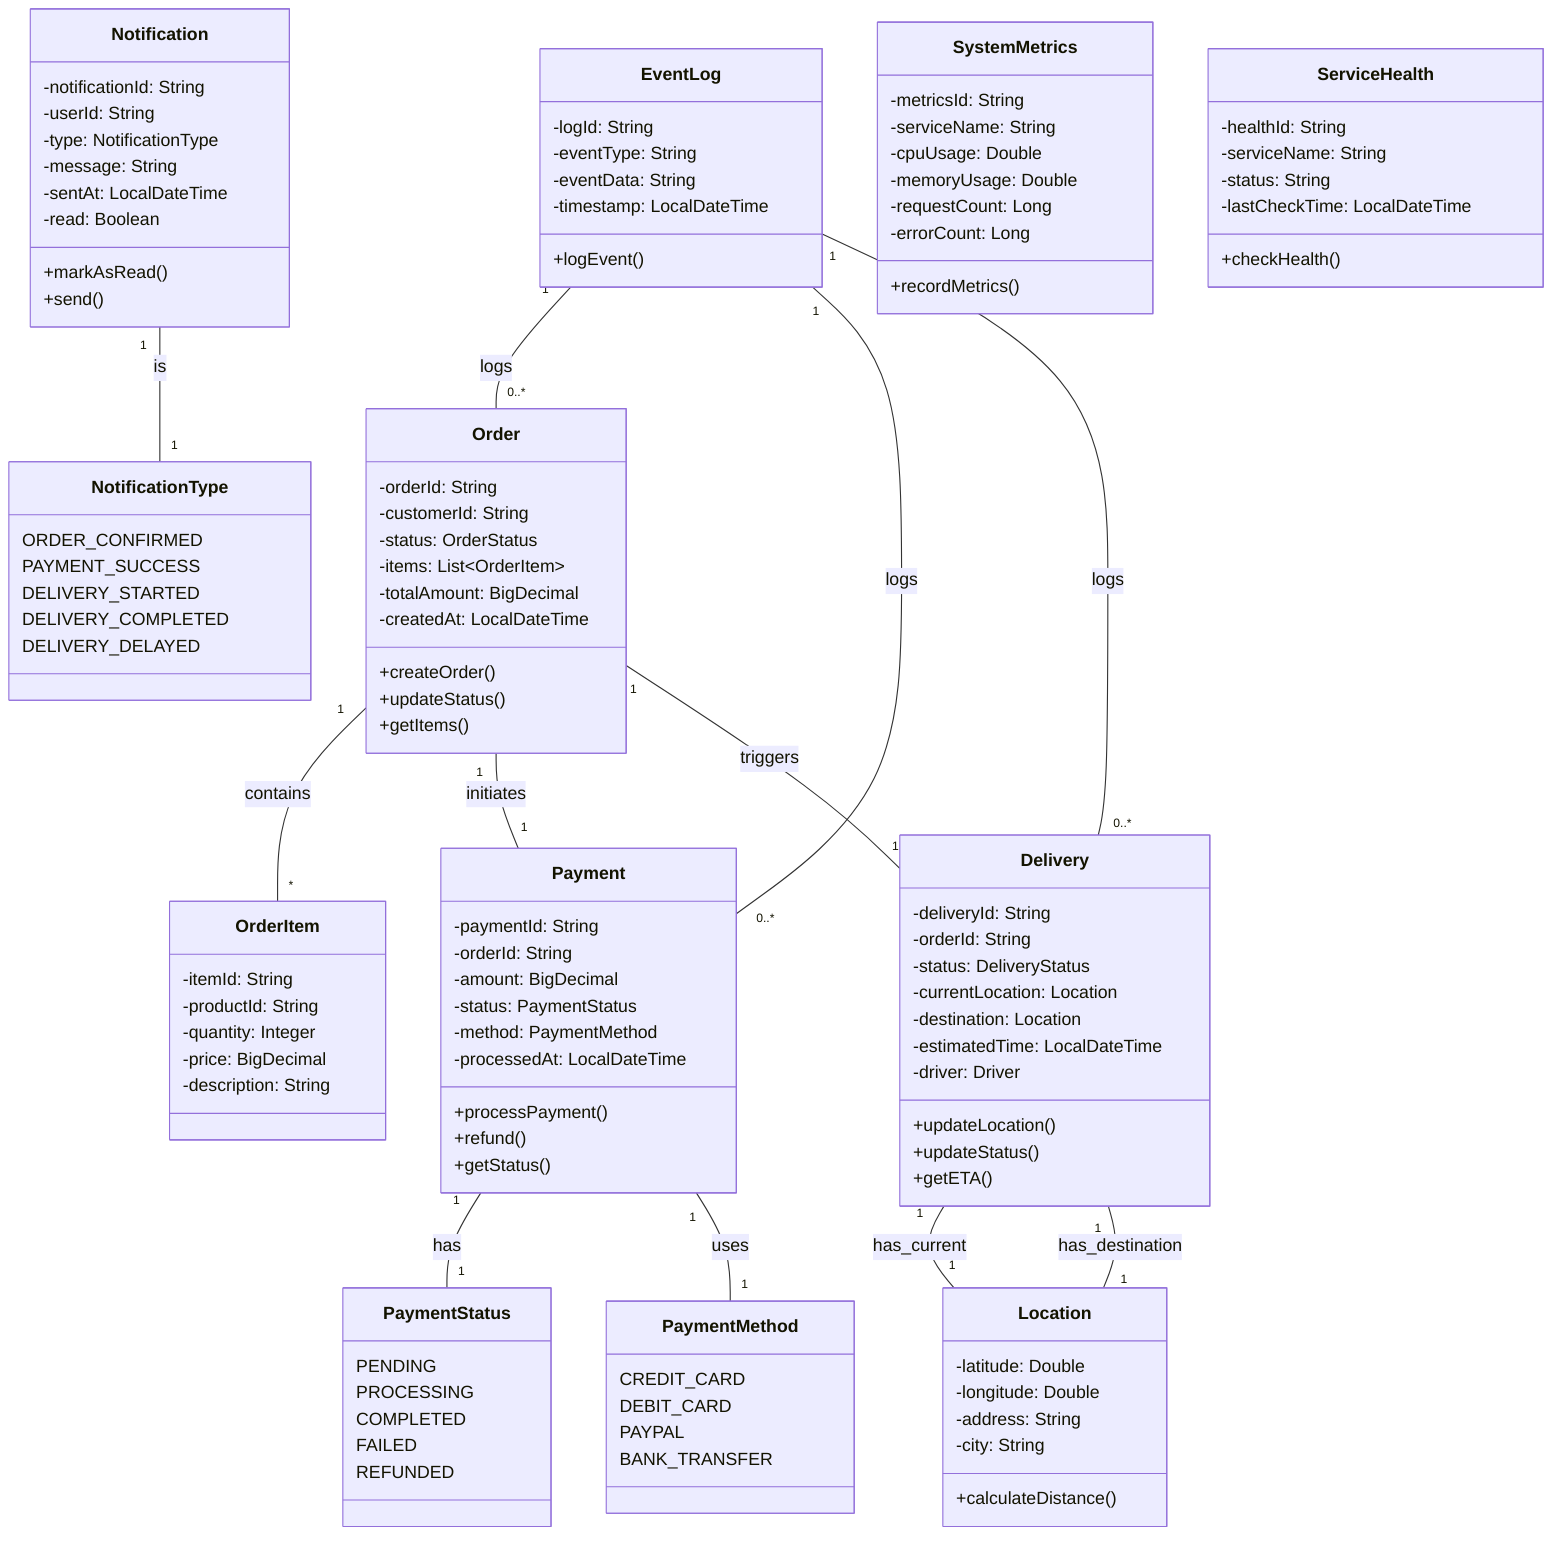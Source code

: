 classDiagram
    class Order {
        -orderId: String
        -customerId: String
        -status: OrderStatus
        -items: List~OrderItem~
        -totalAmount: BigDecimal
        -createdAt: LocalDateTime
        +createOrder()
        +updateStatus()
        +getItems()
    }

    class OrderItem {
        -itemId: String
        -productId: String
        -quantity: Integer
        -price: BigDecimal
        -description: String
    }

    class Payment {
        -paymentId: String
        -orderId: String
        -amount: BigDecimal
        -status: PaymentStatus
        -method: PaymentMethod
        -processedAt: LocalDateTime
        +processPayment()
        +refund()
        +getStatus()
    }

    class PaymentMethod {
        CREDIT_CARD
        DEBIT_CARD
        PAYPAL
        BANK_TRANSFER
    }

    class PaymentStatus {
        PENDING
        PROCESSING
        COMPLETED
        FAILED
        REFUNDED
    }

    class Delivery {
        -deliveryId: String
        -orderId: String
        -status: DeliveryStatus
        -currentLocation: Location
        -destination: Location
        -estimatedTime: LocalDateTime
        -driver: Driver
        +updateLocation()
        +updateStatus()
        +getETA()
    }

    class Location {
        -latitude: Double
        -longitude: Double
        -address: String
        -city: String
        +calculateDistance()
    }

    class Notification {
        -notificationId: String
        -userId: String
        -type: NotificationType
        -message: String
        -sentAt: LocalDateTime
        -read: Boolean
        +markAsRead()
        +send()
    }

    class NotificationType {
        ORDER_CONFIRMED
        PAYMENT_SUCCESS
        DELIVERY_STARTED
        DELIVERY_COMPLETED
        DELIVERY_DELAYED
    }

    class EventLog {
        -logId: String
        -eventType: String
        -eventData: String
        -timestamp: LocalDateTime
        +logEvent()
    }

    class SystemMetrics {
        -metricsId: String
        -serviceName: String
        -cpuUsage: Double
        -memoryUsage: Double
        -requestCount: Long
        -errorCount: Long
        +recordMetrics()
    }

    class ServiceHealth {
        -healthId: String
        -serviceName: String
        -status: String
        -lastCheckTime: LocalDateTime
        +checkHealth()
    }

    Order "1" -- "*" OrderItem : contains
    Order "1" -- "1" Payment : initiates
    Order "1" -- "1" Delivery : triggers
    Payment "1" -- "1" PaymentStatus : has
    Payment "1" -- "1" PaymentMethod : uses
    Delivery "1" -- "1" Location : has_current
    Delivery "1" -- "1" Location : has_destination
    Notification "1" -- "1" NotificationType : is
    EventLog "1" -- "0..*" Order : logs
    EventLog "1" -- "0..*" Payment : logs
    EventLog "1" -- "0..*" Delivery : logs